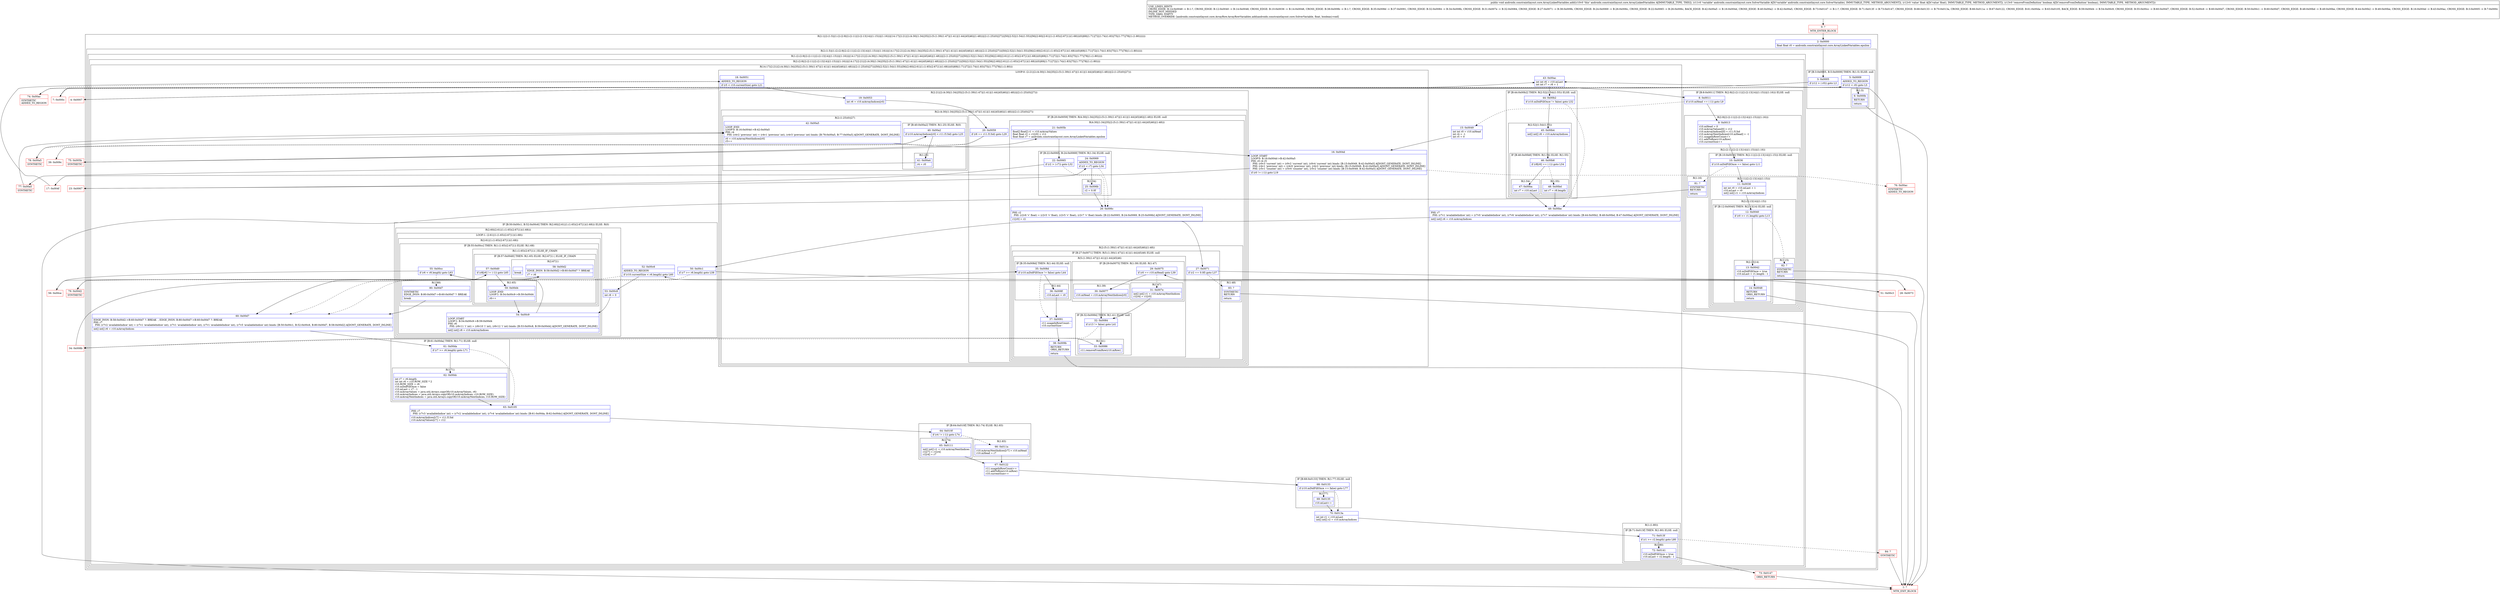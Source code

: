 digraph "CFG forandroidx.constraintlayout.core.ArrayLinkedVariables.add(Landroidx\/constraintlayout\/core\/SolverVariable;FZ)V" {
subgraph cluster_Region_864586239 {
label = "R(2:1|(2:(1:5)|(1:(2:(2:9|(2:(2:11|(2:(2:13|14)|(1:15)))|(1:16)))|(14:17|(2:21|(2:(4:30|(1:34)|35|(2:(5:(1:39)(1:47)|(1:41)|(1:44)|45|46)|(1:48)))|(2:(1:25)(0)|27)))|50|(2:52|(1:54)(1:55))|56|(2:60|(2:61|(1:(1:65)(2:67|1))(1:68)))(0)|69|(1:71)|72|(1:74)(1:83)|75|(1:77)|78|(1:(1:80)))))))";
node [shape=record,color=blue];
Node_2 [shape=record,label="{2\:\ 0x0000|float float r0 = androidx.constraintlayout.core.ArrayLinkedVariables.epsilon\l}"];
subgraph cluster_Region_996400956 {
label = "R(2:(1:5)|(1:(2:(2:9|(2:(2:11|(2:(2:13|14)|(1:15)))|(1:16)))|(14:17|(2:21|(2:(4:30|(1:34)|35|(2:(5:(1:39)(1:47)|(1:41)|(1:44)|45|46)|(1:48)))|(2:(1:25)(0)|27)))|50|(2:52|(1:54)(1:55))|56|(2:60|(2:61|(1:(1:65)(2:67|1))(1:68)))(0)|69|(1:71)|72|(1:74)(1:83)|75|(1:77)|78|(1:(1:80))))))";
node [shape=record,color=blue];
subgraph cluster_IfRegion_1608898693 {
label = "IF [B:3:0x0005, B:5:0x0009] THEN: R(1:5) ELSE: null";
node [shape=record,color=blue];
Node_3 [shape=record,label="{3\:\ 0x0005|if (r12 \> (\-r0)) goto L3\l}"];
Node_5 [shape=record,label="{5\:\ 0x0009|ADDED_TO_REGION\l|if (r12 \< r0) goto L5\l}"];
subgraph cluster_Region_639335276 {
label = "R(1:5)";
node [shape=record,color=blue];
Node_6 [shape=record,label="{6\:\ 0x000b|RETURN\l|return\l}"];
}
}
subgraph cluster_Region_1549592193 {
label = "R(1:(2:(2:9|(2:(2:11|(2:(2:13|14)|(1:15)))|(1:16)))|(14:17|(2:21|(2:(4:30|(1:34)|35|(2:(5:(1:39)(1:47)|(1:41)|(1:44)|45|46)|(1:48)))|(2:(1:25)(0)|27)))|50|(2:52|(1:54)(1:55))|56|(2:60|(2:61|(1:(1:65)(2:67|1))(1:68)))(0)|69|(1:71)|72|(1:74)(1:83)|75|(1:77)|78|(1:(1:80)))))";
node [shape=record,color=blue];
subgraph cluster_Region_432623054 {
label = "R(2:(2:9|(2:(2:11|(2:(2:13|14)|(1:15)))|(1:16)))|(14:17|(2:21|(2:(4:30|(1:34)|35|(2:(5:(1:39)(1:47)|(1:41)|(1:44)|45|46)|(1:48)))|(2:(1:25)(0)|27)))|50|(2:52|(1:54)(1:55))|56|(2:60|(2:61|(1:(1:65)(2:67|1))(1:68)))(0)|69|(1:71)|72|(1:74)(1:83)|75|(1:77)|78|(1:(1:80))))";
node [shape=record,color=blue];
subgraph cluster_IfRegion_1022819316 {
label = "IF [B:8:0x0011] THEN: R(2:9|(2:(2:11|(2:(2:13|14)|(1:15)))|(1:16))) ELSE: null";
node [shape=record,color=blue];
Node_8 [shape=record,label="{8\:\ 0x0011|if (r10.mHead == (\-1)) goto L9\l}"];
subgraph cluster_Region_1103832861 {
label = "R(2:9|(2:(2:11|(2:(2:13|14)|(1:15)))|(1:16)))";
node [shape=record,color=blue];
Node_9 [shape=record,label="{9\:\ 0x0013|r10.mHead = 0\lr10.mArrayValues[0] = r12\lr10.mArrayIndices[0] = r11.f13id\lr10.mArrayNextIndices[r10.mHead] = \-1\lr11.usageInRowCount++\lr11.addToRow(r10.mRow)\lr10.currentSize++\l}"];
subgraph cluster_Region_2048440651 {
label = "R(2:(2:11|(2:(2:13|14)|(1:15)))|(1:16))";
node [shape=record,color=blue];
subgraph cluster_IfRegion_694955259 {
label = "IF [B:10:0x0036] THEN: R(2:11|(2:(2:13|14)|(1:15))) ELSE: null";
node [shape=record,color=blue];
Node_10 [shape=record,label="{10\:\ 0x0036|if (r10.mDidFillOnce == false) goto L11\l}"];
subgraph cluster_Region_28124711 {
label = "R(2:11|(2:(2:13|14)|(1:15)))";
node [shape=record,color=blue];
Node_11 [shape=record,label="{11\:\ 0x0038|int int r0 = r10.mLast + 1\lr10.mLast = r0\lint[] int[] r1 = r10.mArrayIndices\l}"];
subgraph cluster_Region_583945081 {
label = "R(2:(2:13|14)|(1:15))";
node [shape=record,color=blue];
subgraph cluster_IfRegion_1856433452 {
label = "IF [B:12:0x0040] THEN: R(2:13|14) ELSE: null";
node [shape=record,color=blue];
Node_12 [shape=record,label="{12\:\ 0x0040|if (r0 \>= r1.length) goto L13\l}"];
subgraph cluster_Region_935763482 {
label = "R(2:13|14)";
node [shape=record,color=blue];
Node_13 [shape=record,label="{13\:\ 0x0042|r10.mDidFillOnce = true\lr10.mLast = r1.length \- 1\l}"];
Node_14 [shape=record,label="{14\:\ 0x0048|RETURN\lORIG_RETURN\l|return\l}"];
}
}
subgraph cluster_Region_983921650 {
label = "R(1:15)";
node [shape=record,color=blue];
Node_82 [shape=record,label="{82\:\ ?|SYNTHETIC\lRETURN\l|return\l}"];
}
}
}
}
subgraph cluster_Region_97015564 {
label = "R(1:16)";
node [shape=record,color=blue];
Node_81 [shape=record,label="{81\:\ ?|SYNTHETIC\lRETURN\l|return\l}"];
}
}
}
}
subgraph cluster_Region_1176693641 {
label = "R(14:17|(2:21|(2:(4:30|(1:34)|35|(2:(5:(1:39)(1:47)|(1:41)|(1:44)|45|46)|(1:48)))|(2:(1:25)(0)|27)))|50|(2:52|(1:54)(1:55))|56|(2:60|(2:61|(1:(1:65)(2:67|1))(1:68)))(0)|69|(1:71)|72|(1:74)(1:83)|75|(1:77)|78|(1:(1:80)))";
node [shape=record,color=blue];
Node_15 [shape=record,label="{15\:\ 0x0049|int int r0 = r10.mHead\lint r4 = \-1\lint r5 = 0\l}"];
subgraph cluster_LoopRegion_1698834812 {
label = "LOOP:0: (2:21|(2:(4:30|(1:34)|35|(2:(5:(1:39)(1:47)|(1:41)|(1:44)|45|46)|(1:48)))|(2:(1:25)(0)|27)))";
node [shape=record,color=blue];
Node_16 [shape=record,label="{16\:\ 0x004d|LOOP_START\lLOOP:0: B:16:0x004d\-\>B:42:0x00a5\lPHI: r0 r4 r5 \l  PHI: (r0v3 'current' int) = (r0v2 'current' int), (r0v4 'current' int) binds: [B:15:0x0049, B:42:0x00a5] A[DONT_GENERATE, DONT_INLINE]\l  PHI: (r4v1 'previous' int) = (r4v0 'previous' int), (r4v2 'previous' int) binds: [B:15:0x0049, B:42:0x00a5] A[DONT_GENERATE, DONT_INLINE]\l  PHI: (r5v1 'counter' int) = (r5v0 'counter' int), (r5v2 'counter' int) binds: [B:15:0x0049, B:42:0x00a5] A[DONT_GENERATE, DONT_INLINE]\l|if (r0 != (\-1)) goto L19\l}"];
Node_18 [shape=record,label="{18\:\ 0x0051|ADDED_TO_REGION\l|if (r5 \< r10.currentSize) goto L21\l}"];
subgraph cluster_Region_345171105 {
label = "R(2:21|(2:(4:30|(1:34)|35|(2:(5:(1:39)(1:47)|(1:41)|(1:44)|45|46)|(1:48)))|(2:(1:25)(0)|27)))";
node [shape=record,color=blue];
Node_19 [shape=record,label="{19\:\ 0x0053|int r6 = r10.mArrayIndices[r0]\l}"];
subgraph cluster_Region_1292609722 {
label = "R(2:(4:30|(1:34)|35|(2:(5:(1:39)(1:47)|(1:41)|(1:44)|45|46)|(1:48)))|(2:(1:25)(0)|27))";
node [shape=record,color=blue];
subgraph cluster_IfRegion_869032744 {
label = "IF [B:20:0x0059] THEN: R(4:30|(1:34)|35|(2:(5:(1:39)(1:47)|(1:41)|(1:44)|45|46)|(1:48))) ELSE: null";
node [shape=record,color=blue];
Node_20 [shape=record,label="{20\:\ 0x0059|if (r6 == r11.f13id) goto L29\l}"];
subgraph cluster_Region_1161640729 {
label = "R(4:30|(1:34)|35|(2:(5:(1:39)(1:47)|(1:41)|(1:44)|45|46)|(1:48)))";
node [shape=record,color=blue];
Node_21 [shape=record,label="{21\:\ 0x005b|float[] float[] r1 = r10.mArrayValues\lfloat float r2 = r1[r0] + r12\lfloat float r7 = androidx.constraintlayout.core.ArrayLinkedVariables.epsilon\l}"];
subgraph cluster_IfRegion_1589702437 {
label = "IF [B:22:0x0065, B:24:0x0069] THEN: R(1:34) ELSE: null";
node [shape=record,color=blue];
Node_22 [shape=record,label="{22\:\ 0x0065|if (r2 \> (\-r7)) goto L32\l}"];
Node_24 [shape=record,label="{24\:\ 0x0069|ADDED_TO_REGION\l|if (r2 \< r7) goto L34\l}"];
subgraph cluster_Region_240924417 {
label = "R(1:34)";
node [shape=record,color=blue];
Node_25 [shape=record,label="{25\:\ 0x006b|r2 = 0.0f\l}"];
}
}
Node_26 [shape=record,label="{26\:\ 0x006c|PHI: r2 \l  PHI: (r2v6 'v' float) = (r2v5 'v' float), (r2v5 'v' float), (r2v7 'v' float) binds: [B:22:0x0065, B:24:0x0069, B:25:0x006b] A[DONT_GENERATE, DONT_INLINE]\l|r1[r0] = r2\l}"];
subgraph cluster_Region_500082657 {
label = "R(2:(5:(1:39)(1:47)|(1:41)|(1:44)|45|46)|(1:48))";
node [shape=record,color=blue];
subgraph cluster_IfRegion_1370020377 {
label = "IF [B:27:0x0071] THEN: R(5:(1:39)(1:47)|(1:41)|(1:44)|45|46) ELSE: null";
node [shape=record,color=blue];
Node_27 [shape=record,label="{27\:\ 0x0071|if (r2 == 0.0f) goto L37\l}"];
subgraph cluster_Region_207973705 {
label = "R(5:(1:39)(1:47)|(1:41)|(1:44)|45|46)";
node [shape=record,color=blue];
subgraph cluster_IfRegion_1126482303 {
label = "IF [B:29:0x0075] THEN: R(1:39) ELSE: R(1:47)";
node [shape=record,color=blue];
Node_29 [shape=record,label="{29\:\ 0x0075|if (r0 == r10.mHead) goto L39\l}"];
subgraph cluster_Region_936970670 {
label = "R(1:39)";
node [shape=record,color=blue];
Node_30 [shape=record,label="{30\:\ 0x0077|r10.mHead = r10.mArrayNextIndices[r0]\l}"];
}
subgraph cluster_Region_887964696 {
label = "R(1:47)";
node [shape=record,color=blue];
Node_31 [shape=record,label="{31\:\ 0x007e|int[] int[] r1 = r10.mArrayNextIndices\lr1[r4] = r1[r0]\l}"];
}
}
subgraph cluster_IfRegion_1263676414 {
label = "IF [B:32:0x0084] THEN: R(1:41) ELSE: null";
node [shape=record,color=blue];
Node_32 [shape=record,label="{32\:\ 0x0084|if (r13 != false) goto L41\l}"];
subgraph cluster_Region_1535906902 {
label = "R(1:41)";
node [shape=record,color=blue];
Node_33 [shape=record,label="{33\:\ 0x0086|r11.removeFromRow(r10.mRow)\l}"];
}
}
subgraph cluster_IfRegion_865423721 {
label = "IF [B:35:0x008d] THEN: R(1:44) ELSE: null";
node [shape=record,color=blue];
Node_35 [shape=record,label="{35\:\ 0x008d|if (r10.mDidFillOnce != false) goto L44\l}"];
subgraph cluster_Region_405034095 {
label = "R(1:44)";
node [shape=record,color=blue];
Node_36 [shape=record,label="{36\:\ 0x008f|r10.mLast = r0\l}"];
}
}
Node_37 [shape=record,label="{37\:\ 0x0091|r11.usageInRowCount\-\-\lr10.currentSize\-\-\l}"];
Node_38 [shape=record,label="{38\:\ 0x009b|RETURN\lORIG_RETURN\l|return\l}"];
}
}
subgraph cluster_Region_347962743 {
label = "R(1:48)";
node [shape=record,color=blue];
Node_83 [shape=record,label="{83\:\ ?|SYNTHETIC\lRETURN\l|return\l}"];
}
}
}
}
subgraph cluster_Region_309501372 {
label = "R(2:(1:25)(0)|27)";
node [shape=record,color=blue];
subgraph cluster_IfRegion_2104377645 {
label = "IF [B:40:0x00a2] THEN: R(1:25) ELSE: R(0)";
node [shape=record,color=blue];
Node_40 [shape=record,label="{40\:\ 0x00a2|if (r10.mArrayIndices[r0] \< r11.f13id) goto L25\l}"];
subgraph cluster_Region_42312535 {
label = "R(1:25)";
node [shape=record,color=blue];
Node_41 [shape=record,label="{41\:\ 0x00a4|r4 = r0\l}"];
}
subgraph cluster_Region_1315613125 {
label = "R(0)";
node [shape=record,color=blue];
}
}
Node_42 [shape=record,label="{42\:\ 0x00a5|LOOP_END\lLOOP:0: B:16:0x004d\-\>B:42:0x00a5\lPHI: r4 \l  PHI: (r4v2 'previous' int) = (r4v1 'previous' int), (r4v3 'previous' int) binds: [B:78:0x00a5, B:77:0x00a5] A[DONT_GENERATE, DONT_INLINE]\l|r0 = r10.mArrayNextIndices[r0]\lr5++\l}"];
}
}
}
}
Node_43 [shape=record,label="{43\:\ 0x00ac|int int r6 = r10.mLast\lint int r7 = r6 + 1\l}"];
subgraph cluster_IfRegion_1979661050 {
label = "IF [B:44:0x00b2] THEN: R(2:52|(1:54)(1:55)) ELSE: null";
node [shape=record,color=blue];
Node_44 [shape=record,label="{44\:\ 0x00b2|if (r10.mDidFillOnce != false) goto L52\l}"];
subgraph cluster_Region_2062459181 {
label = "R(2:52|(1:54)(1:55))";
node [shape=record,color=blue];
Node_45 [shape=record,label="{45\:\ 0x00b4|int[] int[] r8 = r10.mArrayIndices\l}"];
subgraph cluster_IfRegion_1774389387 {
label = "IF [B:46:0x00b8] THEN: R(1:54) ELSE: R(1:55)";
node [shape=record,color=blue];
Node_46 [shape=record,label="{46\:\ 0x00b8|if (r8[r6] == (\-1)) goto L54\l}"];
subgraph cluster_Region_1625901595 {
label = "R(1:54)";
node [shape=record,color=blue];
Node_47 [shape=record,label="{47\:\ 0x00ba|int r7 = r10.mLast\l}"];
}
subgraph cluster_Region_287281123 {
label = "R(1:55)";
node [shape=record,color=blue];
Node_48 [shape=record,label="{48\:\ 0x00bd|int r7 = r8.length\l}"];
}
}
}
}
Node_49 [shape=record,label="{49\:\ 0x00be|PHI: r7 \l  PHI: (r7v1 'availableIndice' int) = (r7v0 'availableIndice' int), (r7v6 'availableIndice' int), (r7v7 'availableIndice' int) binds: [B:44:0x00b2, B:48:0x00bd, B:47:0x00ba] A[DONT_GENERATE, DONT_INLINE]\l|int[] int[] r6 = r10.mArrayIndices\l}"];
subgraph cluster_IfRegion_978277248 {
label = "IF [B:50:0x00c1, B:52:0x00c6] THEN: R(2:60|(2:61|(1:(1:65)(2:67|1))(1:68))) ELSE: R(0)";
node [shape=record,color=blue];
Node_50 [shape=record,label="{50\:\ 0x00c1|if (r7 \>= r6.length) goto L58\l}"];
Node_52 [shape=record,label="{52\:\ 0x00c6|ADDED_TO_REGION\l|if (r10.currentSize \< r6.length) goto L60\l}"];
subgraph cluster_Region_470671782 {
label = "R(2:60|(2:61|(1:(1:65)(2:67|1))(1:68)))";
node [shape=record,color=blue];
Node_53 [shape=record,label="{53\:\ 0x00c8|int r6 = 0\l}"];
subgraph cluster_LoopRegion_1819816757 {
label = "LOOP:1: (2:61|(1:(1:65)(2:67|1))(1:68))";
node [shape=record,color=blue];
subgraph cluster_Region_1785152890 {
label = "R(2:61|(1:(1:65)(2:67|1))(1:68))";
node [shape=record,color=blue];
Node_54 [shape=record,label="{54\:\ 0x00c9|LOOP_START\lLOOP:1: B:54:0x00c9\-\>B:59:0x00d4\lPHI: r6 \l  PHI: (r6v11 'i' int) = (r6v10 'i' int), (r6v12 'i' int) binds: [B:53:0x00c8, B:59:0x00d4] A[DONT_GENERATE, DONT_INLINE]\l|int[] int[] r8 = r10.mArrayIndices\l}"];
subgraph cluster_IfRegion_794609390 {
label = "IF [B:55:0x00cc] THEN: R(1:(1:65)(2:67|1)) ELSE: R(1:68)";
node [shape=record,color=blue];
Node_55 [shape=record,label="{55\:\ 0x00cc|if (r6 \< r8.length) goto L63\l}"];
subgraph cluster_Region_332512520 {
label = "R(1:(1:65)(2:67|1)) | ELSE_IF_CHAIN\l";
node [shape=record,color=blue];
subgraph cluster_IfRegion_429168447 {
label = "IF [B:57:0x00d0] THEN: R(1:65) ELSE: R(2:67|1) | ELSE_IF_CHAIN\l";
node [shape=record,color=blue];
Node_57 [shape=record,label="{57\:\ 0x00d0|if (r8[r6] != (\-1)) goto L65\l}"];
subgraph cluster_Region_1163573371 {
label = "R(1:65)";
node [shape=record,color=blue];
Node_59 [shape=record,label="{59\:\ 0x00d4|LOOP_END\lLOOP:1: B:54:0x00c9\-\>B:59:0x00d4\l|r6++\l}"];
}
subgraph cluster_Region_769325464 {
label = "R(2:67|1)";
node [shape=record,color=blue];
Node_58 [shape=record,label="{58\:\ 0x00d2|EDGE_INSN: B:58:0x00d2\-\>B:60:0x00d7 ?: BREAK  \l|r7 = r6\l}"];
Node_InsnContainer_141433398 [shape=record,label="{|break\l}"];
}
}
}
subgraph cluster_Region_80398635 {
label = "R(1:68)";
node [shape=record,color=blue];
Node_80 [shape=record,label="{80\:\ 0x00d7|SYNTHETIC\lEDGE_INSN: B:80:0x00d7\-\>B:60:0x00d7 ?: BREAK  \l|break\l}"];
}
}
}
}
}
subgraph cluster_Region_688304924 {
label = "R(0)";
node [shape=record,color=blue];
}
}
Node_60 [shape=record,label="{60\:\ 0x00d7|EDGE_INSN: B:58:0x00d2\-\>B:60:0x00d7 ?: BREAK  , EDGE_INSN: B:80:0x00d7\-\>B:60:0x00d7 ?: BREAK  \lPHI: r7 \l  PHI: (r7v2 'availableIndice' int) = (r7v1 'availableIndice' int), (r7v1 'availableIndice' int), (r7v1 'availableIndice' int), (r7v5 'availableIndice' int) binds: [B:50:0x00c1, B:52:0x00c6, B:80:0x00d7, B:58:0x00d2] A[DONT_GENERATE, DONT_INLINE]\l|int[] int[] r6 = r10.mArrayIndices\l}"];
subgraph cluster_IfRegion_1076067176 {
label = "IF [B:61:0x00da] THEN: R(1:71) ELSE: null";
node [shape=record,color=blue];
Node_61 [shape=record,label="{61\:\ 0x00da|if (r7 \>= r6.length) goto L71\l}"];
subgraph cluster_Region_1181975039 {
label = "R(1:71)";
node [shape=record,color=blue];
Node_62 [shape=record,label="{62\:\ 0x00dc|int r7 = r6.length\lint int r6 = r10.ROW_SIZE * 2\lr10.ROW_SIZE = r6\lr10.mDidFillOnce = false\lr10.mLast = r7 \- 1\lr10.mArrayValues = java.util.Arrays.copyOf(r10.mArrayValues, r6)\lr10.mArrayIndices = java.util.Arrays.copyOf(r10.mArrayIndices, r10.ROW_SIZE)\lr10.mArrayNextIndices = java.util.Arrays.copyOf(r10.mArrayNextIndices, r10.ROW_SIZE)\l}"];
}
}
Node_63 [shape=record,label="{63\:\ 0x0105|PHI: r7 \l  PHI: (r7v3 'availableIndice' int) = (r7v2 'availableIndice' int), (r7v4 'availableIndice' int) binds: [B:61:0x00da, B:62:0x00dc] A[DONT_GENERATE, DONT_INLINE]\l|r10.mArrayIndices[r7] = r11.f13id\lr10.mArrayValues[r7] = r12\l}"];
subgraph cluster_IfRegion_1545005723 {
label = "IF [B:64:0x010f] THEN: R(1:74) ELSE: R(1:83)";
node [shape=record,color=blue];
Node_64 [shape=record,label="{64\:\ 0x010f|if (r4 != (\-1)) goto L74\l}"];
subgraph cluster_Region_1722501722 {
label = "R(1:74)";
node [shape=record,color=blue];
Node_65 [shape=record,label="{65\:\ 0x0111|int[] int[] r1 = r10.mArrayNextIndices\lr1[r7] = r1[r4]\lr1[r4] = r7\l}"];
}
subgraph cluster_Region_758023192 {
label = "R(1:83)";
node [shape=record,color=blue];
Node_66 [shape=record,label="{66\:\ 0x011a|r10.mArrayNextIndices[r7] = r10.mHead\lr10.mHead = r7\l}"];
}
}
Node_67 [shape=record,label="{67\:\ 0x0122|r11.usageInRowCount++\lr11.addToRow(r10.mRow)\lr10.currentSize++\l}"];
subgraph cluster_IfRegion_933327561 {
label = "IF [B:68:0x0133] THEN: R(1:77) ELSE: null";
node [shape=record,color=blue];
Node_68 [shape=record,label="{68\:\ 0x0133|if (r10.mDidFillOnce == false) goto L77\l}"];
subgraph cluster_Region_1340502433 {
label = "R(1:77)";
node [shape=record,color=blue];
Node_69 [shape=record,label="{69\:\ 0x0135|r10.mLast++\l}"];
}
}
Node_70 [shape=record,label="{70\:\ 0x013a|int int r1 = r10.mLast\lint[] int[] r2 = r10.mArrayIndices\l}"];
subgraph cluster_Region_490171111 {
label = "R(1:(1:80))";
node [shape=record,color=blue];
subgraph cluster_IfRegion_121481780 {
label = "IF [B:71:0x013f] THEN: R(1:80) ELSE: null";
node [shape=record,color=blue];
Node_71 [shape=record,label="{71\:\ 0x013f|if (r1 \>= r2.length) goto L80\l}"];
subgraph cluster_Region_1202600448 {
label = "R(1:80)";
node [shape=record,color=blue];
Node_72 [shape=record,label="{72\:\ 0x0141|r10.mDidFillOnce = true\lr10.mLast = r2.length \- 1\l}"];
}
}
}
}
}
}
}
}
Node_0 [shape=record,color=red,label="{0\:\ ?|MTH_ENTER_BLOCK\l}"];
Node_4 [shape=record,color=red,label="{4\:\ 0x0007}"];
Node_1 [shape=record,color=red,label="{1\:\ ?|MTH_EXIT_BLOCK\l}"];
Node_7 [shape=record,color=red,label="{7\:\ 0x000c}"];
Node_17 [shape=record,color=red,label="{17\:\ 0x004f}"];
Node_39 [shape=record,color=red,label="{39\:\ 0x009c}"];
Node_77 [shape=record,color=red,label="{77\:\ 0x00a5|SYNTHETIC\l}"];
Node_78 [shape=record,color=red,label="{78\:\ 0x00a5|SYNTHETIC\l}"];
Node_75 [shape=record,color=red,label="{75\:\ 0x005b|SYNTHETIC\l}"];
Node_23 [shape=record,color=red,label="{23\:\ 0x0067}"];
Node_28 [shape=record,color=red,label="{28\:\ 0x0073}"];
Node_34 [shape=record,color=red,label="{34\:\ 0x008b}"];
Node_74 [shape=record,color=red,label="{74\:\ 0x00ac|SYNTHETIC\lADDED_TO_REGION\l}"];
Node_51 [shape=record,color=red,label="{51\:\ 0x00c3}"];
Node_56 [shape=record,color=red,label="{56\:\ 0x00ce}"];
Node_79 [shape=record,color=red,label="{79\:\ 0x00d2|SYNTHETIC\l}"];
Node_73 [shape=record,color=red,label="{73\:\ 0x0147|ORIG_RETURN\l}"];
Node_84 [shape=record,color=red,label="{84\:\ ?|SYNTHETIC\l}"];
Node_76 [shape=record,color=red,label="{76\:\ 0x00ac|SYNTHETIC\lADDED_TO_REGION\l}"];
MethodNode[shape=record,label="{public void androidx.constraintlayout.core.ArrayLinkedVariables.add((r10v0 'this' androidx.constraintlayout.core.ArrayLinkedVariables A[IMMUTABLE_TYPE, THIS]), (r11v0 'variable' androidx.constraintlayout.core.SolverVariable A[D('variable' androidx.constraintlayout.core.SolverVariable), IMMUTABLE_TYPE, METHOD_ARGUMENT]), (r12v0 'value' float A[D('value' float), IMMUTABLE_TYPE, METHOD_ARGUMENT]), (r13v0 'removeFromDefinition' boolean A[D('removeFromDefinition' boolean), IMMUTABLE_TYPE, METHOD_ARGUMENT]))  | USE_LINES_HINTS\lCROSS_EDGE: B:14:0x0048 \-\> B:1:?, CROSS_EDGE: B:12:0x0040 \-\> B:14:0x0048, CROSS_EDGE: B:10:0x0036 \-\> B:14:0x0048, CROSS_EDGE: B:38:0x009b \-\> B:1:?, CROSS_EDGE: B:35:0x008d \-\> B:37:0x0091, CROSS_EDGE: B:32:0x0084 \-\> B:34:0x008b, CROSS_EDGE: B:31:0x007e \-\> B:32:0x0084, CROSS_EDGE: B:27:0x0071 \-\> B:38:0x009b, CROSS_EDGE: B:24:0x0069 \-\> B:26:0x006c, CROSS_EDGE: B:22:0x0065 \-\> B:26:0x006c, BACK_EDGE: B:42:0x00a5 \-\> B:16:0x004d, CROSS_EDGE: B:40:0x00a2 \-\> B:42:0x00a5, CROSS_EDGE: B:73:0x0147 \-\> B:1:?, CROSS_EDGE: B:71:0x013f \-\> B:73:0x0147, CROSS_EDGE: B:68:0x0133 \-\> B:70:0x013a, CROSS_EDGE: B:66:0x011a \-\> B:67:0x0122, CROSS_EDGE: B:61:0x00da \-\> B:63:0x0105, BACK_EDGE: B:59:0x00d4 \-\> B:54:0x00c9, CROSS_EDGE: B:55:0x00cc \-\> B:60:0x00d7, CROSS_EDGE: B:52:0x00c6 \-\> B:60:0x00d7, CROSS_EDGE: B:50:0x00c1 \-\> B:60:0x00d7, CROSS_EDGE: B:48:0x00bd \-\> B:49:0x00be, CROSS_EDGE: B:44:0x00b2 \-\> B:49:0x00be, CROSS_EDGE: B:16:0x004d \-\> B:43:0x00ac, CROSS_EDGE: B:3:0x0005 \-\> B:7:0x000c\lINLINE_NOT_NEEDED\lTYPE_VARS: EMPTY\lMETHOD_OVERRIDE: [androidx.constraintlayout.core.ArrayRow.ArrayRowVariables.add(androidx.constraintlayout.core.SolverVariable, float, boolean):void]\l}"];
MethodNode -> Node_0;Node_2 -> Node_3;
Node_3 -> Node_4;
Node_3 -> Node_7[style=dashed];
Node_5 -> Node_6;
Node_5 -> Node_7[style=dashed];
Node_6 -> Node_1;
Node_8 -> Node_9;
Node_8 -> Node_15[style=dashed];
Node_9 -> Node_10;
Node_10 -> Node_11;
Node_10 -> Node_81[style=dashed];
Node_11 -> Node_12;
Node_12 -> Node_13;
Node_12 -> Node_82[style=dashed];
Node_13 -> Node_14;
Node_14 -> Node_1;
Node_82 -> Node_1;
Node_81 -> Node_1;
Node_15 -> Node_16;
Node_16 -> Node_17;
Node_16 -> Node_76[style=dashed];
Node_18 -> Node_19;
Node_18 -> Node_74[style=dashed];
Node_19 -> Node_20;
Node_20 -> Node_39[style=dashed];
Node_20 -> Node_75;
Node_21 -> Node_22;
Node_22 -> Node_23;
Node_22 -> Node_26[style=dashed];
Node_24 -> Node_25;
Node_24 -> Node_26[style=dashed];
Node_25 -> Node_26;
Node_26 -> Node_27;
Node_27 -> Node_28;
Node_27 -> Node_83[style=dashed];
Node_29 -> Node_30;
Node_29 -> Node_31[style=dashed];
Node_30 -> Node_32;
Node_31 -> Node_32;
Node_32 -> Node_33;
Node_32 -> Node_34[style=dashed];
Node_33 -> Node_34;
Node_35 -> Node_36;
Node_35 -> Node_37[style=dashed];
Node_36 -> Node_37;
Node_37 -> Node_38;
Node_38 -> Node_1;
Node_83 -> Node_1;
Node_40 -> Node_41;
Node_40 -> Node_78[style=dashed];
Node_41 -> Node_77;
Node_42 -> Node_16;
Node_43 -> Node_44;
Node_44 -> Node_45;
Node_44 -> Node_49[style=dashed];
Node_45 -> Node_46;
Node_46 -> Node_47;
Node_46 -> Node_48[style=dashed];
Node_47 -> Node_49;
Node_48 -> Node_49;
Node_49 -> Node_50;
Node_50 -> Node_51;
Node_50 -> Node_60[style=dashed];
Node_52 -> Node_53;
Node_52 -> Node_60[style=dashed];
Node_53 -> Node_54;
Node_54 -> Node_55;
Node_55 -> Node_56;
Node_55 -> Node_80[style=dashed];
Node_57 -> Node_59;
Node_57 -> Node_79[style=dashed];
Node_59 -> Node_54;
Node_58 -> Node_60;
Node_80 -> Node_60;
Node_60 -> Node_61;
Node_61 -> Node_62;
Node_61 -> Node_63[style=dashed];
Node_62 -> Node_63;
Node_63 -> Node_64;
Node_64 -> Node_65;
Node_64 -> Node_66[style=dashed];
Node_65 -> Node_67;
Node_66 -> Node_67;
Node_67 -> Node_68;
Node_68 -> Node_69;
Node_68 -> Node_70[style=dashed];
Node_69 -> Node_70;
Node_70 -> Node_71;
Node_71 -> Node_72;
Node_71 -> Node_84[style=dashed];
Node_72 -> Node_73;
Node_0 -> Node_2;
Node_4 -> Node_5;
Node_7 -> Node_8;
Node_17 -> Node_18;
Node_39 -> Node_40;
Node_77 -> Node_42;
Node_78 -> Node_42;
Node_75 -> Node_21;
Node_23 -> Node_24;
Node_28 -> Node_29;
Node_34 -> Node_35;
Node_74 -> Node_43;
Node_51 -> Node_52;
Node_56 -> Node_57;
Node_79 -> Node_58;
Node_73 -> Node_1;
Node_84 -> Node_1;
Node_76 -> Node_43;
}

